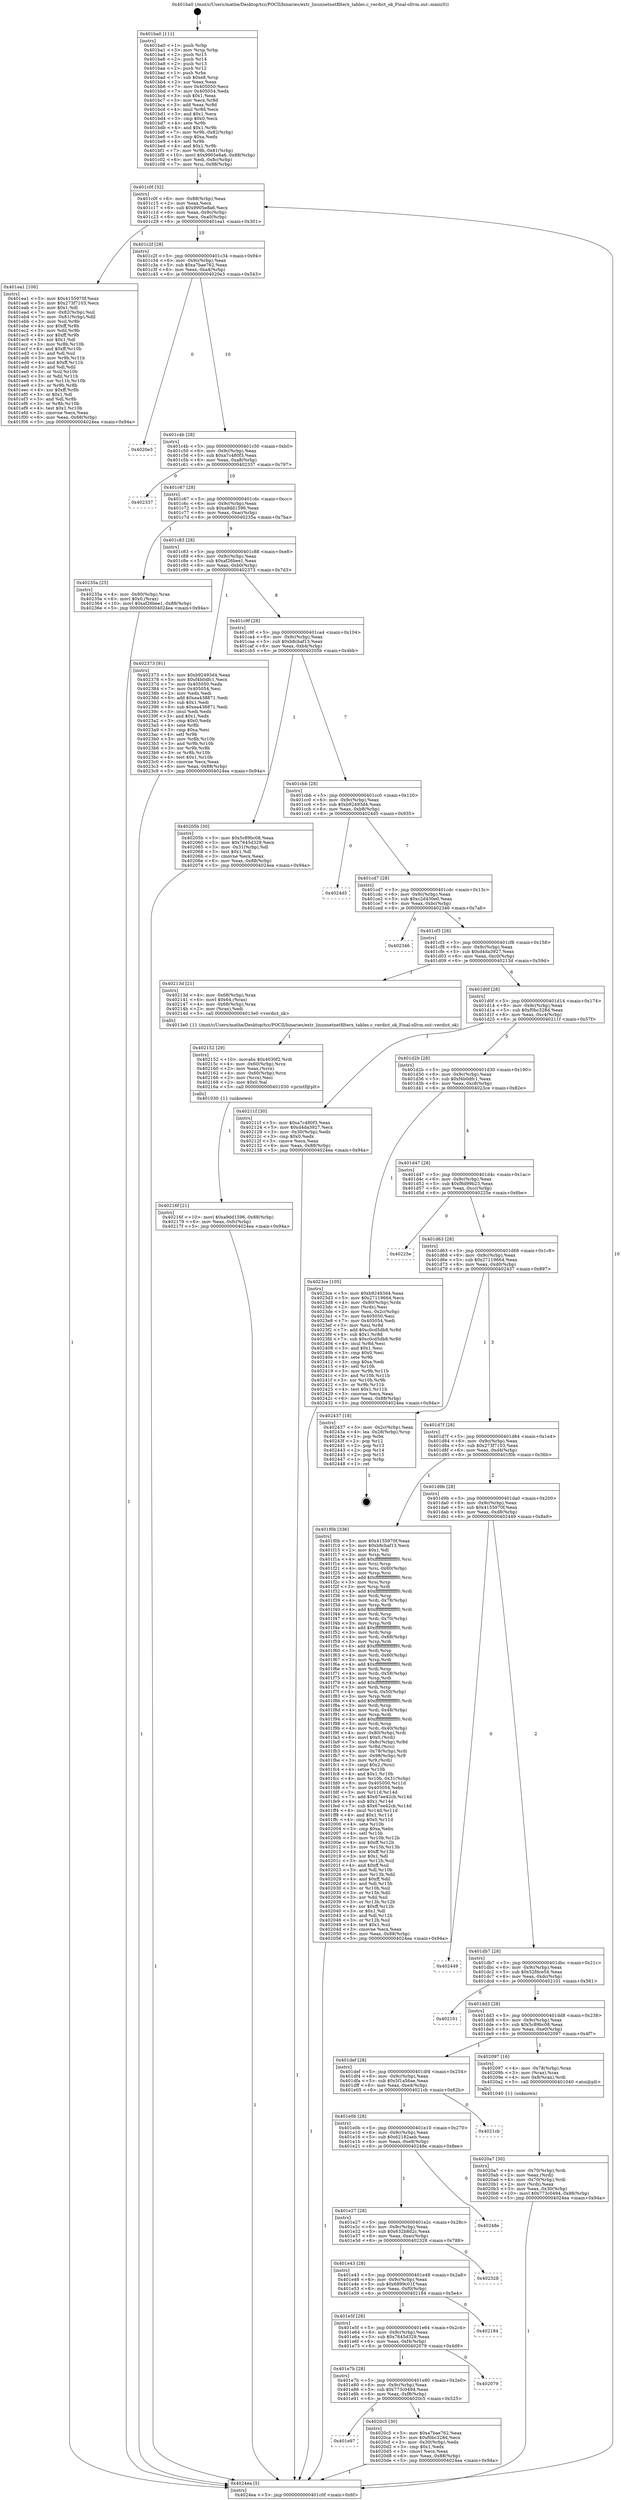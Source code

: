digraph "0x401ba0" {
  label = "0x401ba0 (/mnt/c/Users/mathe/Desktop/tcc/POCII/binaries/extr_linuxnetnetfilterx_tables.c_verdict_ok_Final-ollvm.out::main(0))"
  labelloc = "t"
  node[shape=record]

  Entry [label="",width=0.3,height=0.3,shape=circle,fillcolor=black,style=filled]
  "0x401c0f" [label="{
     0x401c0f [32]\l
     | [instrs]\l
     &nbsp;&nbsp;0x401c0f \<+6\>: mov -0x88(%rbp),%eax\l
     &nbsp;&nbsp;0x401c15 \<+2\>: mov %eax,%ecx\l
     &nbsp;&nbsp;0x401c17 \<+6\>: sub $0x9905e8a6,%ecx\l
     &nbsp;&nbsp;0x401c1d \<+6\>: mov %eax,-0x9c(%rbp)\l
     &nbsp;&nbsp;0x401c23 \<+6\>: mov %ecx,-0xa0(%rbp)\l
     &nbsp;&nbsp;0x401c29 \<+6\>: je 0000000000401ea1 \<main+0x301\>\l
  }"]
  "0x401ea1" [label="{
     0x401ea1 [106]\l
     | [instrs]\l
     &nbsp;&nbsp;0x401ea1 \<+5\>: mov $0x4155970f,%eax\l
     &nbsp;&nbsp;0x401ea6 \<+5\>: mov $0x273f7103,%ecx\l
     &nbsp;&nbsp;0x401eab \<+2\>: mov $0x1,%dl\l
     &nbsp;&nbsp;0x401ead \<+7\>: mov -0x82(%rbp),%sil\l
     &nbsp;&nbsp;0x401eb4 \<+7\>: mov -0x81(%rbp),%dil\l
     &nbsp;&nbsp;0x401ebb \<+3\>: mov %sil,%r8b\l
     &nbsp;&nbsp;0x401ebe \<+4\>: xor $0xff,%r8b\l
     &nbsp;&nbsp;0x401ec2 \<+3\>: mov %dil,%r9b\l
     &nbsp;&nbsp;0x401ec5 \<+4\>: xor $0xff,%r9b\l
     &nbsp;&nbsp;0x401ec9 \<+3\>: xor $0x1,%dl\l
     &nbsp;&nbsp;0x401ecc \<+3\>: mov %r8b,%r10b\l
     &nbsp;&nbsp;0x401ecf \<+4\>: and $0xff,%r10b\l
     &nbsp;&nbsp;0x401ed3 \<+3\>: and %dl,%sil\l
     &nbsp;&nbsp;0x401ed6 \<+3\>: mov %r9b,%r11b\l
     &nbsp;&nbsp;0x401ed9 \<+4\>: and $0xff,%r11b\l
     &nbsp;&nbsp;0x401edd \<+3\>: and %dl,%dil\l
     &nbsp;&nbsp;0x401ee0 \<+3\>: or %sil,%r10b\l
     &nbsp;&nbsp;0x401ee3 \<+3\>: or %dil,%r11b\l
     &nbsp;&nbsp;0x401ee6 \<+3\>: xor %r11b,%r10b\l
     &nbsp;&nbsp;0x401ee9 \<+3\>: or %r9b,%r8b\l
     &nbsp;&nbsp;0x401eec \<+4\>: xor $0xff,%r8b\l
     &nbsp;&nbsp;0x401ef0 \<+3\>: or $0x1,%dl\l
     &nbsp;&nbsp;0x401ef3 \<+3\>: and %dl,%r8b\l
     &nbsp;&nbsp;0x401ef6 \<+3\>: or %r8b,%r10b\l
     &nbsp;&nbsp;0x401ef9 \<+4\>: test $0x1,%r10b\l
     &nbsp;&nbsp;0x401efd \<+3\>: cmovne %ecx,%eax\l
     &nbsp;&nbsp;0x401f00 \<+6\>: mov %eax,-0x88(%rbp)\l
     &nbsp;&nbsp;0x401f06 \<+5\>: jmp 00000000004024ea \<main+0x94a\>\l
  }"]
  "0x401c2f" [label="{
     0x401c2f [28]\l
     | [instrs]\l
     &nbsp;&nbsp;0x401c2f \<+5\>: jmp 0000000000401c34 \<main+0x94\>\l
     &nbsp;&nbsp;0x401c34 \<+6\>: mov -0x9c(%rbp),%eax\l
     &nbsp;&nbsp;0x401c3a \<+5\>: sub $0xa7bae762,%eax\l
     &nbsp;&nbsp;0x401c3f \<+6\>: mov %eax,-0xa4(%rbp)\l
     &nbsp;&nbsp;0x401c45 \<+6\>: je 00000000004020e3 \<main+0x543\>\l
  }"]
  "0x4024ea" [label="{
     0x4024ea [5]\l
     | [instrs]\l
     &nbsp;&nbsp;0x4024ea \<+5\>: jmp 0000000000401c0f \<main+0x6f\>\l
  }"]
  "0x401ba0" [label="{
     0x401ba0 [111]\l
     | [instrs]\l
     &nbsp;&nbsp;0x401ba0 \<+1\>: push %rbp\l
     &nbsp;&nbsp;0x401ba1 \<+3\>: mov %rsp,%rbp\l
     &nbsp;&nbsp;0x401ba4 \<+2\>: push %r15\l
     &nbsp;&nbsp;0x401ba6 \<+2\>: push %r14\l
     &nbsp;&nbsp;0x401ba8 \<+2\>: push %r13\l
     &nbsp;&nbsp;0x401baa \<+2\>: push %r12\l
     &nbsp;&nbsp;0x401bac \<+1\>: push %rbx\l
     &nbsp;&nbsp;0x401bad \<+7\>: sub $0xe8,%rsp\l
     &nbsp;&nbsp;0x401bb4 \<+2\>: xor %eax,%eax\l
     &nbsp;&nbsp;0x401bb6 \<+7\>: mov 0x405050,%ecx\l
     &nbsp;&nbsp;0x401bbd \<+7\>: mov 0x405054,%edx\l
     &nbsp;&nbsp;0x401bc4 \<+3\>: sub $0x1,%eax\l
     &nbsp;&nbsp;0x401bc7 \<+3\>: mov %ecx,%r8d\l
     &nbsp;&nbsp;0x401bca \<+3\>: add %eax,%r8d\l
     &nbsp;&nbsp;0x401bcd \<+4\>: imul %r8d,%ecx\l
     &nbsp;&nbsp;0x401bd1 \<+3\>: and $0x1,%ecx\l
     &nbsp;&nbsp;0x401bd4 \<+3\>: cmp $0x0,%ecx\l
     &nbsp;&nbsp;0x401bd7 \<+4\>: sete %r9b\l
     &nbsp;&nbsp;0x401bdb \<+4\>: and $0x1,%r9b\l
     &nbsp;&nbsp;0x401bdf \<+7\>: mov %r9b,-0x82(%rbp)\l
     &nbsp;&nbsp;0x401be6 \<+3\>: cmp $0xa,%edx\l
     &nbsp;&nbsp;0x401be9 \<+4\>: setl %r9b\l
     &nbsp;&nbsp;0x401bed \<+4\>: and $0x1,%r9b\l
     &nbsp;&nbsp;0x401bf1 \<+7\>: mov %r9b,-0x81(%rbp)\l
     &nbsp;&nbsp;0x401bf8 \<+10\>: movl $0x9905e8a6,-0x88(%rbp)\l
     &nbsp;&nbsp;0x401c02 \<+6\>: mov %edi,-0x8c(%rbp)\l
     &nbsp;&nbsp;0x401c08 \<+7\>: mov %rsi,-0x98(%rbp)\l
  }"]
  Exit [label="",width=0.3,height=0.3,shape=circle,fillcolor=black,style=filled,peripheries=2]
  "0x4020e3" [label="{
     0x4020e3\l
  }", style=dashed]
  "0x401c4b" [label="{
     0x401c4b [28]\l
     | [instrs]\l
     &nbsp;&nbsp;0x401c4b \<+5\>: jmp 0000000000401c50 \<main+0xb0\>\l
     &nbsp;&nbsp;0x401c50 \<+6\>: mov -0x9c(%rbp),%eax\l
     &nbsp;&nbsp;0x401c56 \<+5\>: sub $0xa7c480f3,%eax\l
     &nbsp;&nbsp;0x401c5b \<+6\>: mov %eax,-0xa8(%rbp)\l
     &nbsp;&nbsp;0x401c61 \<+6\>: je 0000000000402337 \<main+0x797\>\l
  }"]
  "0x40216f" [label="{
     0x40216f [21]\l
     | [instrs]\l
     &nbsp;&nbsp;0x40216f \<+10\>: movl $0xa9dd1596,-0x88(%rbp)\l
     &nbsp;&nbsp;0x402179 \<+6\>: mov %eax,-0xfc(%rbp)\l
     &nbsp;&nbsp;0x40217f \<+5\>: jmp 00000000004024ea \<main+0x94a\>\l
  }"]
  "0x402337" [label="{
     0x402337\l
  }", style=dashed]
  "0x401c67" [label="{
     0x401c67 [28]\l
     | [instrs]\l
     &nbsp;&nbsp;0x401c67 \<+5\>: jmp 0000000000401c6c \<main+0xcc\>\l
     &nbsp;&nbsp;0x401c6c \<+6\>: mov -0x9c(%rbp),%eax\l
     &nbsp;&nbsp;0x401c72 \<+5\>: sub $0xa9dd1596,%eax\l
     &nbsp;&nbsp;0x401c77 \<+6\>: mov %eax,-0xac(%rbp)\l
     &nbsp;&nbsp;0x401c7d \<+6\>: je 000000000040235a \<main+0x7ba\>\l
  }"]
  "0x402152" [label="{
     0x402152 [29]\l
     | [instrs]\l
     &nbsp;&nbsp;0x402152 \<+10\>: movabs $0x4030f2,%rdi\l
     &nbsp;&nbsp;0x40215c \<+4\>: mov -0x60(%rbp),%rcx\l
     &nbsp;&nbsp;0x402160 \<+2\>: mov %eax,(%rcx)\l
     &nbsp;&nbsp;0x402162 \<+4\>: mov -0x60(%rbp),%rcx\l
     &nbsp;&nbsp;0x402166 \<+2\>: mov (%rcx),%esi\l
     &nbsp;&nbsp;0x402168 \<+2\>: mov $0x0,%al\l
     &nbsp;&nbsp;0x40216a \<+5\>: call 0000000000401030 \<printf@plt\>\l
     | [calls]\l
     &nbsp;&nbsp;0x401030 \{1\} (unknown)\l
  }"]
  "0x40235a" [label="{
     0x40235a [25]\l
     | [instrs]\l
     &nbsp;&nbsp;0x40235a \<+4\>: mov -0x80(%rbp),%rax\l
     &nbsp;&nbsp;0x40235e \<+6\>: movl $0x0,(%rax)\l
     &nbsp;&nbsp;0x402364 \<+10\>: movl $0xaf26bee1,-0x88(%rbp)\l
     &nbsp;&nbsp;0x40236e \<+5\>: jmp 00000000004024ea \<main+0x94a\>\l
  }"]
  "0x401c83" [label="{
     0x401c83 [28]\l
     | [instrs]\l
     &nbsp;&nbsp;0x401c83 \<+5\>: jmp 0000000000401c88 \<main+0xe8\>\l
     &nbsp;&nbsp;0x401c88 \<+6\>: mov -0x9c(%rbp),%eax\l
     &nbsp;&nbsp;0x401c8e \<+5\>: sub $0xaf26bee1,%eax\l
     &nbsp;&nbsp;0x401c93 \<+6\>: mov %eax,-0xb0(%rbp)\l
     &nbsp;&nbsp;0x401c99 \<+6\>: je 0000000000402373 \<main+0x7d3\>\l
  }"]
  "0x401e97" [label="{
     0x401e97\l
  }", style=dashed]
  "0x402373" [label="{
     0x402373 [91]\l
     | [instrs]\l
     &nbsp;&nbsp;0x402373 \<+5\>: mov $0xb92493d4,%eax\l
     &nbsp;&nbsp;0x402378 \<+5\>: mov $0xf4b0dfc1,%ecx\l
     &nbsp;&nbsp;0x40237d \<+7\>: mov 0x405050,%edx\l
     &nbsp;&nbsp;0x402384 \<+7\>: mov 0x405054,%esi\l
     &nbsp;&nbsp;0x40238b \<+2\>: mov %edx,%edi\l
     &nbsp;&nbsp;0x40238d \<+6\>: add $0xea438871,%edi\l
     &nbsp;&nbsp;0x402393 \<+3\>: sub $0x1,%edi\l
     &nbsp;&nbsp;0x402396 \<+6\>: sub $0xea438871,%edi\l
     &nbsp;&nbsp;0x40239c \<+3\>: imul %edi,%edx\l
     &nbsp;&nbsp;0x40239f \<+3\>: and $0x1,%edx\l
     &nbsp;&nbsp;0x4023a2 \<+3\>: cmp $0x0,%edx\l
     &nbsp;&nbsp;0x4023a5 \<+4\>: sete %r8b\l
     &nbsp;&nbsp;0x4023a9 \<+3\>: cmp $0xa,%esi\l
     &nbsp;&nbsp;0x4023ac \<+4\>: setl %r9b\l
     &nbsp;&nbsp;0x4023b0 \<+3\>: mov %r8b,%r10b\l
     &nbsp;&nbsp;0x4023b3 \<+3\>: and %r9b,%r10b\l
     &nbsp;&nbsp;0x4023b6 \<+3\>: xor %r9b,%r8b\l
     &nbsp;&nbsp;0x4023b9 \<+3\>: or %r8b,%r10b\l
     &nbsp;&nbsp;0x4023bc \<+4\>: test $0x1,%r10b\l
     &nbsp;&nbsp;0x4023c0 \<+3\>: cmovne %ecx,%eax\l
     &nbsp;&nbsp;0x4023c3 \<+6\>: mov %eax,-0x88(%rbp)\l
     &nbsp;&nbsp;0x4023c9 \<+5\>: jmp 00000000004024ea \<main+0x94a\>\l
  }"]
  "0x401c9f" [label="{
     0x401c9f [28]\l
     | [instrs]\l
     &nbsp;&nbsp;0x401c9f \<+5\>: jmp 0000000000401ca4 \<main+0x104\>\l
     &nbsp;&nbsp;0x401ca4 \<+6\>: mov -0x9c(%rbp),%eax\l
     &nbsp;&nbsp;0x401caa \<+5\>: sub $0xb8cbaf13,%eax\l
     &nbsp;&nbsp;0x401caf \<+6\>: mov %eax,-0xb4(%rbp)\l
     &nbsp;&nbsp;0x401cb5 \<+6\>: je 000000000040205b \<main+0x4bb\>\l
  }"]
  "0x4020c5" [label="{
     0x4020c5 [30]\l
     | [instrs]\l
     &nbsp;&nbsp;0x4020c5 \<+5\>: mov $0xa7bae762,%eax\l
     &nbsp;&nbsp;0x4020ca \<+5\>: mov $0xf0bc328d,%ecx\l
     &nbsp;&nbsp;0x4020cf \<+3\>: mov -0x30(%rbp),%edx\l
     &nbsp;&nbsp;0x4020d2 \<+3\>: cmp $0x1,%edx\l
     &nbsp;&nbsp;0x4020d5 \<+3\>: cmovl %ecx,%eax\l
     &nbsp;&nbsp;0x4020d8 \<+6\>: mov %eax,-0x88(%rbp)\l
     &nbsp;&nbsp;0x4020de \<+5\>: jmp 00000000004024ea \<main+0x94a\>\l
  }"]
  "0x40205b" [label="{
     0x40205b [30]\l
     | [instrs]\l
     &nbsp;&nbsp;0x40205b \<+5\>: mov $0x5c89bc08,%eax\l
     &nbsp;&nbsp;0x402060 \<+5\>: mov $0x7645d329,%ecx\l
     &nbsp;&nbsp;0x402065 \<+3\>: mov -0x31(%rbp),%dl\l
     &nbsp;&nbsp;0x402068 \<+3\>: test $0x1,%dl\l
     &nbsp;&nbsp;0x40206b \<+3\>: cmovne %ecx,%eax\l
     &nbsp;&nbsp;0x40206e \<+6\>: mov %eax,-0x88(%rbp)\l
     &nbsp;&nbsp;0x402074 \<+5\>: jmp 00000000004024ea \<main+0x94a\>\l
  }"]
  "0x401cbb" [label="{
     0x401cbb [28]\l
     | [instrs]\l
     &nbsp;&nbsp;0x401cbb \<+5\>: jmp 0000000000401cc0 \<main+0x120\>\l
     &nbsp;&nbsp;0x401cc0 \<+6\>: mov -0x9c(%rbp),%eax\l
     &nbsp;&nbsp;0x401cc6 \<+5\>: sub $0xb92493d4,%eax\l
     &nbsp;&nbsp;0x401ccb \<+6\>: mov %eax,-0xb8(%rbp)\l
     &nbsp;&nbsp;0x401cd1 \<+6\>: je 00000000004024d5 \<main+0x935\>\l
  }"]
  "0x401e7b" [label="{
     0x401e7b [28]\l
     | [instrs]\l
     &nbsp;&nbsp;0x401e7b \<+5\>: jmp 0000000000401e80 \<main+0x2e0\>\l
     &nbsp;&nbsp;0x401e80 \<+6\>: mov -0x9c(%rbp),%eax\l
     &nbsp;&nbsp;0x401e86 \<+5\>: sub $0x773c0494,%eax\l
     &nbsp;&nbsp;0x401e8b \<+6\>: mov %eax,-0xf8(%rbp)\l
     &nbsp;&nbsp;0x401e91 \<+6\>: je 00000000004020c5 \<main+0x525\>\l
  }"]
  "0x4024d5" [label="{
     0x4024d5\l
  }", style=dashed]
  "0x401cd7" [label="{
     0x401cd7 [28]\l
     | [instrs]\l
     &nbsp;&nbsp;0x401cd7 \<+5\>: jmp 0000000000401cdc \<main+0x13c\>\l
     &nbsp;&nbsp;0x401cdc \<+6\>: mov -0x9c(%rbp),%eax\l
     &nbsp;&nbsp;0x401ce2 \<+5\>: sub $0xc2d430e0,%eax\l
     &nbsp;&nbsp;0x401ce7 \<+6\>: mov %eax,-0xbc(%rbp)\l
     &nbsp;&nbsp;0x401ced \<+6\>: je 0000000000402346 \<main+0x7a6\>\l
  }"]
  "0x402079" [label="{
     0x402079\l
  }", style=dashed]
  "0x402346" [label="{
     0x402346\l
  }", style=dashed]
  "0x401cf3" [label="{
     0x401cf3 [28]\l
     | [instrs]\l
     &nbsp;&nbsp;0x401cf3 \<+5\>: jmp 0000000000401cf8 \<main+0x158\>\l
     &nbsp;&nbsp;0x401cf8 \<+6\>: mov -0x9c(%rbp),%eax\l
     &nbsp;&nbsp;0x401cfe \<+5\>: sub $0xd4da3927,%eax\l
     &nbsp;&nbsp;0x401d03 \<+6\>: mov %eax,-0xc0(%rbp)\l
     &nbsp;&nbsp;0x401d09 \<+6\>: je 000000000040213d \<main+0x59d\>\l
  }"]
  "0x401e5f" [label="{
     0x401e5f [28]\l
     | [instrs]\l
     &nbsp;&nbsp;0x401e5f \<+5\>: jmp 0000000000401e64 \<main+0x2c4\>\l
     &nbsp;&nbsp;0x401e64 \<+6\>: mov -0x9c(%rbp),%eax\l
     &nbsp;&nbsp;0x401e6a \<+5\>: sub $0x7645d329,%eax\l
     &nbsp;&nbsp;0x401e6f \<+6\>: mov %eax,-0xf4(%rbp)\l
     &nbsp;&nbsp;0x401e75 \<+6\>: je 0000000000402079 \<main+0x4d9\>\l
  }"]
  "0x40213d" [label="{
     0x40213d [21]\l
     | [instrs]\l
     &nbsp;&nbsp;0x40213d \<+4\>: mov -0x68(%rbp),%rax\l
     &nbsp;&nbsp;0x402141 \<+6\>: movl $0x64,(%rax)\l
     &nbsp;&nbsp;0x402147 \<+4\>: mov -0x68(%rbp),%rax\l
     &nbsp;&nbsp;0x40214b \<+2\>: mov (%rax),%edi\l
     &nbsp;&nbsp;0x40214d \<+5\>: call 00000000004013e0 \<verdict_ok\>\l
     | [calls]\l
     &nbsp;&nbsp;0x4013e0 \{1\} (/mnt/c/Users/mathe/Desktop/tcc/POCII/binaries/extr_linuxnetnetfilterx_tables.c_verdict_ok_Final-ollvm.out::verdict_ok)\l
  }"]
  "0x401d0f" [label="{
     0x401d0f [28]\l
     | [instrs]\l
     &nbsp;&nbsp;0x401d0f \<+5\>: jmp 0000000000401d14 \<main+0x174\>\l
     &nbsp;&nbsp;0x401d14 \<+6\>: mov -0x9c(%rbp),%eax\l
     &nbsp;&nbsp;0x401d1a \<+5\>: sub $0xf0bc328d,%eax\l
     &nbsp;&nbsp;0x401d1f \<+6\>: mov %eax,-0xc4(%rbp)\l
     &nbsp;&nbsp;0x401d25 \<+6\>: je 000000000040211f \<main+0x57f\>\l
  }"]
  "0x402184" [label="{
     0x402184\l
  }", style=dashed]
  "0x40211f" [label="{
     0x40211f [30]\l
     | [instrs]\l
     &nbsp;&nbsp;0x40211f \<+5\>: mov $0xa7c480f3,%eax\l
     &nbsp;&nbsp;0x402124 \<+5\>: mov $0xd4da3927,%ecx\l
     &nbsp;&nbsp;0x402129 \<+3\>: mov -0x30(%rbp),%edx\l
     &nbsp;&nbsp;0x40212c \<+3\>: cmp $0x0,%edx\l
     &nbsp;&nbsp;0x40212f \<+3\>: cmove %ecx,%eax\l
     &nbsp;&nbsp;0x402132 \<+6\>: mov %eax,-0x88(%rbp)\l
     &nbsp;&nbsp;0x402138 \<+5\>: jmp 00000000004024ea \<main+0x94a\>\l
  }"]
  "0x401d2b" [label="{
     0x401d2b [28]\l
     | [instrs]\l
     &nbsp;&nbsp;0x401d2b \<+5\>: jmp 0000000000401d30 \<main+0x190\>\l
     &nbsp;&nbsp;0x401d30 \<+6\>: mov -0x9c(%rbp),%eax\l
     &nbsp;&nbsp;0x401d36 \<+5\>: sub $0xf4b0dfc1,%eax\l
     &nbsp;&nbsp;0x401d3b \<+6\>: mov %eax,-0xc8(%rbp)\l
     &nbsp;&nbsp;0x401d41 \<+6\>: je 00000000004023ce \<main+0x82e\>\l
  }"]
  "0x401e43" [label="{
     0x401e43 [28]\l
     | [instrs]\l
     &nbsp;&nbsp;0x401e43 \<+5\>: jmp 0000000000401e48 \<main+0x2a8\>\l
     &nbsp;&nbsp;0x401e48 \<+6\>: mov -0x9c(%rbp),%eax\l
     &nbsp;&nbsp;0x401e4e \<+5\>: sub $0x6899c01f,%eax\l
     &nbsp;&nbsp;0x401e53 \<+6\>: mov %eax,-0xf0(%rbp)\l
     &nbsp;&nbsp;0x401e59 \<+6\>: je 0000000000402184 \<main+0x5e4\>\l
  }"]
  "0x4023ce" [label="{
     0x4023ce [105]\l
     | [instrs]\l
     &nbsp;&nbsp;0x4023ce \<+5\>: mov $0xb92493d4,%eax\l
     &nbsp;&nbsp;0x4023d3 \<+5\>: mov $0x27119664,%ecx\l
     &nbsp;&nbsp;0x4023d8 \<+4\>: mov -0x80(%rbp),%rdx\l
     &nbsp;&nbsp;0x4023dc \<+2\>: mov (%rdx),%esi\l
     &nbsp;&nbsp;0x4023de \<+3\>: mov %esi,-0x2c(%rbp)\l
     &nbsp;&nbsp;0x4023e1 \<+7\>: mov 0x405050,%esi\l
     &nbsp;&nbsp;0x4023e8 \<+7\>: mov 0x405054,%edi\l
     &nbsp;&nbsp;0x4023ef \<+3\>: mov %esi,%r8d\l
     &nbsp;&nbsp;0x4023f2 \<+7\>: add $0xc0cd5db8,%r8d\l
     &nbsp;&nbsp;0x4023f9 \<+4\>: sub $0x1,%r8d\l
     &nbsp;&nbsp;0x4023fd \<+7\>: sub $0xc0cd5db8,%r8d\l
     &nbsp;&nbsp;0x402404 \<+4\>: imul %r8d,%esi\l
     &nbsp;&nbsp;0x402408 \<+3\>: and $0x1,%esi\l
     &nbsp;&nbsp;0x40240b \<+3\>: cmp $0x0,%esi\l
     &nbsp;&nbsp;0x40240e \<+4\>: sete %r9b\l
     &nbsp;&nbsp;0x402412 \<+3\>: cmp $0xa,%edi\l
     &nbsp;&nbsp;0x402415 \<+4\>: setl %r10b\l
     &nbsp;&nbsp;0x402419 \<+3\>: mov %r9b,%r11b\l
     &nbsp;&nbsp;0x40241c \<+3\>: and %r10b,%r11b\l
     &nbsp;&nbsp;0x40241f \<+3\>: xor %r10b,%r9b\l
     &nbsp;&nbsp;0x402422 \<+3\>: or %r9b,%r11b\l
     &nbsp;&nbsp;0x402425 \<+4\>: test $0x1,%r11b\l
     &nbsp;&nbsp;0x402429 \<+3\>: cmovne %ecx,%eax\l
     &nbsp;&nbsp;0x40242c \<+6\>: mov %eax,-0x88(%rbp)\l
     &nbsp;&nbsp;0x402432 \<+5\>: jmp 00000000004024ea \<main+0x94a\>\l
  }"]
  "0x401d47" [label="{
     0x401d47 [28]\l
     | [instrs]\l
     &nbsp;&nbsp;0x401d47 \<+5\>: jmp 0000000000401d4c \<main+0x1ac\>\l
     &nbsp;&nbsp;0x401d4c \<+6\>: mov -0x9c(%rbp),%eax\l
     &nbsp;&nbsp;0x401d52 \<+5\>: sub $0xf8d99b23,%eax\l
     &nbsp;&nbsp;0x401d57 \<+6\>: mov %eax,-0xcc(%rbp)\l
     &nbsp;&nbsp;0x401d5d \<+6\>: je 000000000040225e \<main+0x6be\>\l
  }"]
  "0x402328" [label="{
     0x402328\l
  }", style=dashed]
  "0x40225e" [label="{
     0x40225e\l
  }", style=dashed]
  "0x401d63" [label="{
     0x401d63 [28]\l
     | [instrs]\l
     &nbsp;&nbsp;0x401d63 \<+5\>: jmp 0000000000401d68 \<main+0x1c8\>\l
     &nbsp;&nbsp;0x401d68 \<+6\>: mov -0x9c(%rbp),%eax\l
     &nbsp;&nbsp;0x401d6e \<+5\>: sub $0x27119664,%eax\l
     &nbsp;&nbsp;0x401d73 \<+6\>: mov %eax,-0xd0(%rbp)\l
     &nbsp;&nbsp;0x401d79 \<+6\>: je 0000000000402437 \<main+0x897\>\l
  }"]
  "0x401e27" [label="{
     0x401e27 [28]\l
     | [instrs]\l
     &nbsp;&nbsp;0x401e27 \<+5\>: jmp 0000000000401e2c \<main+0x28c\>\l
     &nbsp;&nbsp;0x401e2c \<+6\>: mov -0x9c(%rbp),%eax\l
     &nbsp;&nbsp;0x401e32 \<+5\>: sub $0x632b8d2c,%eax\l
     &nbsp;&nbsp;0x401e37 \<+6\>: mov %eax,-0xec(%rbp)\l
     &nbsp;&nbsp;0x401e3d \<+6\>: je 0000000000402328 \<main+0x788\>\l
  }"]
  "0x402437" [label="{
     0x402437 [18]\l
     | [instrs]\l
     &nbsp;&nbsp;0x402437 \<+3\>: mov -0x2c(%rbp),%eax\l
     &nbsp;&nbsp;0x40243a \<+4\>: lea -0x28(%rbp),%rsp\l
     &nbsp;&nbsp;0x40243e \<+1\>: pop %rbx\l
     &nbsp;&nbsp;0x40243f \<+2\>: pop %r12\l
     &nbsp;&nbsp;0x402441 \<+2\>: pop %r13\l
     &nbsp;&nbsp;0x402443 \<+2\>: pop %r14\l
     &nbsp;&nbsp;0x402445 \<+2\>: pop %r15\l
     &nbsp;&nbsp;0x402447 \<+1\>: pop %rbp\l
     &nbsp;&nbsp;0x402448 \<+1\>: ret\l
  }"]
  "0x401d7f" [label="{
     0x401d7f [28]\l
     | [instrs]\l
     &nbsp;&nbsp;0x401d7f \<+5\>: jmp 0000000000401d84 \<main+0x1e4\>\l
     &nbsp;&nbsp;0x401d84 \<+6\>: mov -0x9c(%rbp),%eax\l
     &nbsp;&nbsp;0x401d8a \<+5\>: sub $0x273f7103,%eax\l
     &nbsp;&nbsp;0x401d8f \<+6\>: mov %eax,-0xd4(%rbp)\l
     &nbsp;&nbsp;0x401d95 \<+6\>: je 0000000000401f0b \<main+0x36b\>\l
  }"]
  "0x40248e" [label="{
     0x40248e\l
  }", style=dashed]
  "0x401f0b" [label="{
     0x401f0b [336]\l
     | [instrs]\l
     &nbsp;&nbsp;0x401f0b \<+5\>: mov $0x4155970f,%eax\l
     &nbsp;&nbsp;0x401f10 \<+5\>: mov $0xb8cbaf13,%ecx\l
     &nbsp;&nbsp;0x401f15 \<+2\>: mov $0x1,%dl\l
     &nbsp;&nbsp;0x401f17 \<+3\>: mov %rsp,%rsi\l
     &nbsp;&nbsp;0x401f1a \<+4\>: add $0xfffffffffffffff0,%rsi\l
     &nbsp;&nbsp;0x401f1e \<+3\>: mov %rsi,%rsp\l
     &nbsp;&nbsp;0x401f21 \<+4\>: mov %rsi,-0x80(%rbp)\l
     &nbsp;&nbsp;0x401f25 \<+3\>: mov %rsp,%rsi\l
     &nbsp;&nbsp;0x401f28 \<+4\>: add $0xfffffffffffffff0,%rsi\l
     &nbsp;&nbsp;0x401f2c \<+3\>: mov %rsi,%rsp\l
     &nbsp;&nbsp;0x401f2f \<+3\>: mov %rsp,%rdi\l
     &nbsp;&nbsp;0x401f32 \<+4\>: add $0xfffffffffffffff0,%rdi\l
     &nbsp;&nbsp;0x401f36 \<+3\>: mov %rdi,%rsp\l
     &nbsp;&nbsp;0x401f39 \<+4\>: mov %rdi,-0x78(%rbp)\l
     &nbsp;&nbsp;0x401f3d \<+3\>: mov %rsp,%rdi\l
     &nbsp;&nbsp;0x401f40 \<+4\>: add $0xfffffffffffffff0,%rdi\l
     &nbsp;&nbsp;0x401f44 \<+3\>: mov %rdi,%rsp\l
     &nbsp;&nbsp;0x401f47 \<+4\>: mov %rdi,-0x70(%rbp)\l
     &nbsp;&nbsp;0x401f4b \<+3\>: mov %rsp,%rdi\l
     &nbsp;&nbsp;0x401f4e \<+4\>: add $0xfffffffffffffff0,%rdi\l
     &nbsp;&nbsp;0x401f52 \<+3\>: mov %rdi,%rsp\l
     &nbsp;&nbsp;0x401f55 \<+4\>: mov %rdi,-0x68(%rbp)\l
     &nbsp;&nbsp;0x401f59 \<+3\>: mov %rsp,%rdi\l
     &nbsp;&nbsp;0x401f5c \<+4\>: add $0xfffffffffffffff0,%rdi\l
     &nbsp;&nbsp;0x401f60 \<+3\>: mov %rdi,%rsp\l
     &nbsp;&nbsp;0x401f63 \<+4\>: mov %rdi,-0x60(%rbp)\l
     &nbsp;&nbsp;0x401f67 \<+3\>: mov %rsp,%rdi\l
     &nbsp;&nbsp;0x401f6a \<+4\>: add $0xfffffffffffffff0,%rdi\l
     &nbsp;&nbsp;0x401f6e \<+3\>: mov %rdi,%rsp\l
     &nbsp;&nbsp;0x401f71 \<+4\>: mov %rdi,-0x58(%rbp)\l
     &nbsp;&nbsp;0x401f75 \<+3\>: mov %rsp,%rdi\l
     &nbsp;&nbsp;0x401f78 \<+4\>: add $0xfffffffffffffff0,%rdi\l
     &nbsp;&nbsp;0x401f7c \<+3\>: mov %rdi,%rsp\l
     &nbsp;&nbsp;0x401f7f \<+4\>: mov %rdi,-0x50(%rbp)\l
     &nbsp;&nbsp;0x401f83 \<+3\>: mov %rsp,%rdi\l
     &nbsp;&nbsp;0x401f86 \<+4\>: add $0xfffffffffffffff0,%rdi\l
     &nbsp;&nbsp;0x401f8a \<+3\>: mov %rdi,%rsp\l
     &nbsp;&nbsp;0x401f8d \<+4\>: mov %rdi,-0x48(%rbp)\l
     &nbsp;&nbsp;0x401f91 \<+3\>: mov %rsp,%rdi\l
     &nbsp;&nbsp;0x401f94 \<+4\>: add $0xfffffffffffffff0,%rdi\l
     &nbsp;&nbsp;0x401f98 \<+3\>: mov %rdi,%rsp\l
     &nbsp;&nbsp;0x401f9b \<+4\>: mov %rdi,-0x40(%rbp)\l
     &nbsp;&nbsp;0x401f9f \<+4\>: mov -0x80(%rbp),%rdi\l
     &nbsp;&nbsp;0x401fa3 \<+6\>: movl $0x0,(%rdi)\l
     &nbsp;&nbsp;0x401fa9 \<+7\>: mov -0x8c(%rbp),%r8d\l
     &nbsp;&nbsp;0x401fb0 \<+3\>: mov %r8d,(%rsi)\l
     &nbsp;&nbsp;0x401fb3 \<+4\>: mov -0x78(%rbp),%rdi\l
     &nbsp;&nbsp;0x401fb7 \<+7\>: mov -0x98(%rbp),%r9\l
     &nbsp;&nbsp;0x401fbe \<+3\>: mov %r9,(%rdi)\l
     &nbsp;&nbsp;0x401fc1 \<+3\>: cmpl $0x2,(%rsi)\l
     &nbsp;&nbsp;0x401fc4 \<+4\>: setne %r10b\l
     &nbsp;&nbsp;0x401fc8 \<+4\>: and $0x1,%r10b\l
     &nbsp;&nbsp;0x401fcc \<+4\>: mov %r10b,-0x31(%rbp)\l
     &nbsp;&nbsp;0x401fd0 \<+8\>: mov 0x405050,%r11d\l
     &nbsp;&nbsp;0x401fd8 \<+7\>: mov 0x405054,%ebx\l
     &nbsp;&nbsp;0x401fdf \<+3\>: mov %r11d,%r14d\l
     &nbsp;&nbsp;0x401fe2 \<+7\>: add $0x67ee42cb,%r14d\l
     &nbsp;&nbsp;0x401fe9 \<+4\>: sub $0x1,%r14d\l
     &nbsp;&nbsp;0x401fed \<+7\>: sub $0x67ee42cb,%r14d\l
     &nbsp;&nbsp;0x401ff4 \<+4\>: imul %r14d,%r11d\l
     &nbsp;&nbsp;0x401ff8 \<+4\>: and $0x1,%r11d\l
     &nbsp;&nbsp;0x401ffc \<+4\>: cmp $0x0,%r11d\l
     &nbsp;&nbsp;0x402000 \<+4\>: sete %r10b\l
     &nbsp;&nbsp;0x402004 \<+3\>: cmp $0xa,%ebx\l
     &nbsp;&nbsp;0x402007 \<+4\>: setl %r15b\l
     &nbsp;&nbsp;0x40200b \<+3\>: mov %r10b,%r12b\l
     &nbsp;&nbsp;0x40200e \<+4\>: xor $0xff,%r12b\l
     &nbsp;&nbsp;0x402012 \<+3\>: mov %r15b,%r13b\l
     &nbsp;&nbsp;0x402015 \<+4\>: xor $0xff,%r13b\l
     &nbsp;&nbsp;0x402019 \<+3\>: xor $0x1,%dl\l
     &nbsp;&nbsp;0x40201c \<+3\>: mov %r12b,%sil\l
     &nbsp;&nbsp;0x40201f \<+4\>: and $0xff,%sil\l
     &nbsp;&nbsp;0x402023 \<+3\>: and %dl,%r10b\l
     &nbsp;&nbsp;0x402026 \<+3\>: mov %r13b,%dil\l
     &nbsp;&nbsp;0x402029 \<+4\>: and $0xff,%dil\l
     &nbsp;&nbsp;0x40202d \<+3\>: and %dl,%r15b\l
     &nbsp;&nbsp;0x402030 \<+3\>: or %r10b,%sil\l
     &nbsp;&nbsp;0x402033 \<+3\>: or %r15b,%dil\l
     &nbsp;&nbsp;0x402036 \<+3\>: xor %dil,%sil\l
     &nbsp;&nbsp;0x402039 \<+3\>: or %r13b,%r12b\l
     &nbsp;&nbsp;0x40203c \<+4\>: xor $0xff,%r12b\l
     &nbsp;&nbsp;0x402040 \<+3\>: or $0x1,%dl\l
     &nbsp;&nbsp;0x402043 \<+3\>: and %dl,%r12b\l
     &nbsp;&nbsp;0x402046 \<+3\>: or %r12b,%sil\l
     &nbsp;&nbsp;0x402049 \<+4\>: test $0x1,%sil\l
     &nbsp;&nbsp;0x40204d \<+3\>: cmovne %ecx,%eax\l
     &nbsp;&nbsp;0x402050 \<+6\>: mov %eax,-0x88(%rbp)\l
     &nbsp;&nbsp;0x402056 \<+5\>: jmp 00000000004024ea \<main+0x94a\>\l
  }"]
  "0x401d9b" [label="{
     0x401d9b [28]\l
     | [instrs]\l
     &nbsp;&nbsp;0x401d9b \<+5\>: jmp 0000000000401da0 \<main+0x200\>\l
     &nbsp;&nbsp;0x401da0 \<+6\>: mov -0x9c(%rbp),%eax\l
     &nbsp;&nbsp;0x401da6 \<+5\>: sub $0x4155970f,%eax\l
     &nbsp;&nbsp;0x401dab \<+6\>: mov %eax,-0xd8(%rbp)\l
     &nbsp;&nbsp;0x401db1 \<+6\>: je 0000000000402449 \<main+0x8a9\>\l
  }"]
  "0x401e0b" [label="{
     0x401e0b [28]\l
     | [instrs]\l
     &nbsp;&nbsp;0x401e0b \<+5\>: jmp 0000000000401e10 \<main+0x270\>\l
     &nbsp;&nbsp;0x401e10 \<+6\>: mov -0x9c(%rbp),%eax\l
     &nbsp;&nbsp;0x401e16 \<+5\>: sub $0x62182aeb,%eax\l
     &nbsp;&nbsp;0x401e1b \<+6\>: mov %eax,-0xe8(%rbp)\l
     &nbsp;&nbsp;0x401e21 \<+6\>: je 000000000040248e \<main+0x8ee\>\l
  }"]
  "0x4021cb" [label="{
     0x4021cb\l
  }", style=dashed]
  "0x402449" [label="{
     0x402449\l
  }", style=dashed]
  "0x401db7" [label="{
     0x401db7 [28]\l
     | [instrs]\l
     &nbsp;&nbsp;0x401db7 \<+5\>: jmp 0000000000401dbc \<main+0x21c\>\l
     &nbsp;&nbsp;0x401dbc \<+6\>: mov -0x9c(%rbp),%eax\l
     &nbsp;&nbsp;0x401dc2 \<+5\>: sub $0x52fdce54,%eax\l
     &nbsp;&nbsp;0x401dc7 \<+6\>: mov %eax,-0xdc(%rbp)\l
     &nbsp;&nbsp;0x401dcd \<+6\>: je 0000000000402101 \<main+0x561\>\l
  }"]
  "0x4020a7" [label="{
     0x4020a7 [30]\l
     | [instrs]\l
     &nbsp;&nbsp;0x4020a7 \<+4\>: mov -0x70(%rbp),%rdi\l
     &nbsp;&nbsp;0x4020ab \<+2\>: mov %eax,(%rdi)\l
     &nbsp;&nbsp;0x4020ad \<+4\>: mov -0x70(%rbp),%rdi\l
     &nbsp;&nbsp;0x4020b1 \<+2\>: mov (%rdi),%eax\l
     &nbsp;&nbsp;0x4020b3 \<+3\>: mov %eax,-0x30(%rbp)\l
     &nbsp;&nbsp;0x4020b6 \<+10\>: movl $0x773c0494,-0x88(%rbp)\l
     &nbsp;&nbsp;0x4020c0 \<+5\>: jmp 00000000004024ea \<main+0x94a\>\l
  }"]
  "0x402101" [label="{
     0x402101\l
  }", style=dashed]
  "0x401dd3" [label="{
     0x401dd3 [28]\l
     | [instrs]\l
     &nbsp;&nbsp;0x401dd3 \<+5\>: jmp 0000000000401dd8 \<main+0x238\>\l
     &nbsp;&nbsp;0x401dd8 \<+6\>: mov -0x9c(%rbp),%eax\l
     &nbsp;&nbsp;0x401dde \<+5\>: sub $0x5c89bc08,%eax\l
     &nbsp;&nbsp;0x401de3 \<+6\>: mov %eax,-0xe0(%rbp)\l
     &nbsp;&nbsp;0x401de9 \<+6\>: je 0000000000402097 \<main+0x4f7\>\l
  }"]
  "0x401def" [label="{
     0x401def [28]\l
     | [instrs]\l
     &nbsp;&nbsp;0x401def \<+5\>: jmp 0000000000401df4 \<main+0x254\>\l
     &nbsp;&nbsp;0x401df4 \<+6\>: mov -0x9c(%rbp),%eax\l
     &nbsp;&nbsp;0x401dfa \<+5\>: sub $0x5f1a56ae,%eax\l
     &nbsp;&nbsp;0x401dff \<+6\>: mov %eax,-0xe4(%rbp)\l
     &nbsp;&nbsp;0x401e05 \<+6\>: je 00000000004021cb \<main+0x62b\>\l
  }"]
  "0x402097" [label="{
     0x402097 [16]\l
     | [instrs]\l
     &nbsp;&nbsp;0x402097 \<+4\>: mov -0x78(%rbp),%rax\l
     &nbsp;&nbsp;0x40209b \<+3\>: mov (%rax),%rax\l
     &nbsp;&nbsp;0x40209e \<+4\>: mov 0x8(%rax),%rdi\l
     &nbsp;&nbsp;0x4020a2 \<+5\>: call 0000000000401040 \<atoi@plt\>\l
     | [calls]\l
     &nbsp;&nbsp;0x401040 \{1\} (unknown)\l
  }"]
  Entry -> "0x401ba0" [label=" 1"]
  "0x401c0f" -> "0x401ea1" [label=" 1"]
  "0x401c0f" -> "0x401c2f" [label=" 10"]
  "0x401ea1" -> "0x4024ea" [label=" 1"]
  "0x401ba0" -> "0x401c0f" [label=" 1"]
  "0x4024ea" -> "0x401c0f" [label=" 10"]
  "0x402437" -> Exit [label=" 1"]
  "0x401c2f" -> "0x4020e3" [label=" 0"]
  "0x401c2f" -> "0x401c4b" [label=" 10"]
  "0x4023ce" -> "0x4024ea" [label=" 1"]
  "0x401c4b" -> "0x402337" [label=" 0"]
  "0x401c4b" -> "0x401c67" [label=" 10"]
  "0x402373" -> "0x4024ea" [label=" 1"]
  "0x401c67" -> "0x40235a" [label=" 1"]
  "0x401c67" -> "0x401c83" [label=" 9"]
  "0x40235a" -> "0x4024ea" [label=" 1"]
  "0x401c83" -> "0x402373" [label=" 1"]
  "0x401c83" -> "0x401c9f" [label=" 8"]
  "0x40216f" -> "0x4024ea" [label=" 1"]
  "0x401c9f" -> "0x40205b" [label=" 1"]
  "0x401c9f" -> "0x401cbb" [label=" 7"]
  "0x402152" -> "0x40216f" [label=" 1"]
  "0x401cbb" -> "0x4024d5" [label=" 0"]
  "0x401cbb" -> "0x401cd7" [label=" 7"]
  "0x40211f" -> "0x4024ea" [label=" 1"]
  "0x401cd7" -> "0x402346" [label=" 0"]
  "0x401cd7" -> "0x401cf3" [label=" 7"]
  "0x4020c5" -> "0x4024ea" [label=" 1"]
  "0x401cf3" -> "0x40213d" [label=" 1"]
  "0x401cf3" -> "0x401d0f" [label=" 6"]
  "0x401e7b" -> "0x4020c5" [label=" 1"]
  "0x401d0f" -> "0x40211f" [label=" 1"]
  "0x401d0f" -> "0x401d2b" [label=" 5"]
  "0x40213d" -> "0x402152" [label=" 1"]
  "0x401d2b" -> "0x4023ce" [label=" 1"]
  "0x401d2b" -> "0x401d47" [label=" 4"]
  "0x401e5f" -> "0x402079" [label=" 0"]
  "0x401d47" -> "0x40225e" [label=" 0"]
  "0x401d47" -> "0x401d63" [label=" 4"]
  "0x401e7b" -> "0x401e97" [label=" 0"]
  "0x401d63" -> "0x402437" [label=" 1"]
  "0x401d63" -> "0x401d7f" [label=" 3"]
  "0x401e43" -> "0x402184" [label=" 0"]
  "0x401d7f" -> "0x401f0b" [label=" 1"]
  "0x401d7f" -> "0x401d9b" [label=" 2"]
  "0x401e5f" -> "0x401e7b" [label=" 1"]
  "0x401f0b" -> "0x4024ea" [label=" 1"]
  "0x40205b" -> "0x4024ea" [label=" 1"]
  "0x401e27" -> "0x402328" [label=" 0"]
  "0x401d9b" -> "0x402449" [label=" 0"]
  "0x401d9b" -> "0x401db7" [label=" 2"]
  "0x401e43" -> "0x401e5f" [label=" 1"]
  "0x401db7" -> "0x402101" [label=" 0"]
  "0x401db7" -> "0x401dd3" [label=" 2"]
  "0x401e0b" -> "0x40248e" [label=" 0"]
  "0x401dd3" -> "0x402097" [label=" 1"]
  "0x401dd3" -> "0x401def" [label=" 1"]
  "0x402097" -> "0x4020a7" [label=" 1"]
  "0x4020a7" -> "0x4024ea" [label=" 1"]
  "0x401e0b" -> "0x401e27" [label=" 1"]
  "0x401def" -> "0x4021cb" [label=" 0"]
  "0x401def" -> "0x401e0b" [label=" 1"]
  "0x401e27" -> "0x401e43" [label=" 1"]
}
